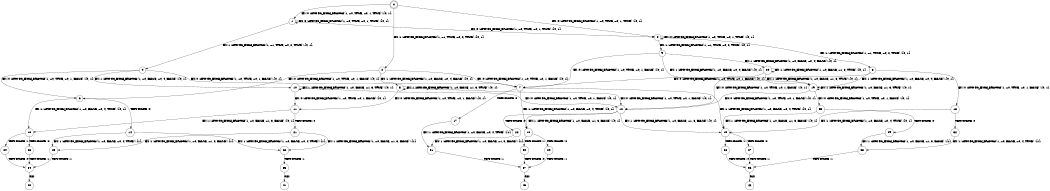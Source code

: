 digraph BCG {
size = "7, 10.5";
center = TRUE;
node [shape = circle];
0 [peripheries = 2];
0 -> 1 [label = "EX !0 !ATOMIC_EXCH_BRANCH (1, +0, TRUE, +0, 1, TRUE) !{0, 1}"];
0 -> 2 [label = "EX !1 !ATOMIC_EXCH_BRANCH (1, +1, TRUE, +0, 2, TRUE) !{0, 1}"];
0 -> 3 [label = "EX !0 !ATOMIC_EXCH_BRANCH (1, +0, TRUE, +0, 1, TRUE) !{0, 1}"];
1 -> 1 [label = "EX !0 !ATOMIC_EXCH_BRANCH (1, +0, TRUE, +0, 1, TRUE) !{0, 1}"];
1 -> 4 [label = "EX !1 !ATOMIC_EXCH_BRANCH (1, +1, TRUE, +0, 2, TRUE) !{0, 1}"];
1 -> 3 [label = "EX !0 !ATOMIC_EXCH_BRANCH (1, +0, TRUE, +0, 1, TRUE) !{0, 1}"];
2 -> 5 [label = "EX !1 !ATOMIC_EXCH_BRANCH (1, +0, FALSE, +0, 4, FALSE) !{0, 1}"];
2 -> 6 [label = "EX !0 !ATOMIC_EXCH_BRANCH (1, +0, TRUE, +0, 1, FALSE) !{0, 1}"];
2 -> 7 [label = "EX !0 !ATOMIC_EXCH_BRANCH (1, +0, TRUE, +0, 1, FALSE) !{0, 1}"];
3 -> 8 [label = "EX !1 !ATOMIC_EXCH_BRANCH (1, +1, TRUE, +0, 2, TRUE) !{0, 1}"];
3 -> 3 [label = "EX !0 !ATOMIC_EXCH_BRANCH (1, +0, TRUE, +0, 1, TRUE) !{0, 1}"];
3 -> 9 [label = "EX !1 !ATOMIC_EXCH_BRANCH (1, +1, TRUE, +0, 2, TRUE) !{0, 1}"];
4 -> 6 [label = "EX !0 !ATOMIC_EXCH_BRANCH (1, +0, TRUE, +0, 1, FALSE) !{0, 1}"];
4 -> 10 [label = "EX !1 !ATOMIC_EXCH_BRANCH (1, +0, FALSE, +0, 4, FALSE) !{0, 1}"];
4 -> 7 [label = "EX !0 !ATOMIC_EXCH_BRANCH (1, +0, TRUE, +0, 1, FALSE) !{0, 1}"];
5 -> 5 [label = "EX !1 !ATOMIC_EXCH_BRANCH (1, +0, FALSE, +1, 3, TRUE) !{0, 1}"];
5 -> 11 [label = "EX !0 !ATOMIC_EXCH_BRANCH (1, +0, TRUE, +0, 1, FALSE) !{0, 1}"];
5 -> 12 [label = "EX !0 !ATOMIC_EXCH_BRANCH (1, +0, TRUE, +0, 1, FALSE) !{0, 1}"];
6 -> 13 [label = "EX !1 !ATOMIC_EXCH_BRANCH (1, +0, FALSE, +0, 4, TRUE) !{0, 1}"];
6 -> 14 [label = "TERMINATE !0"];
7 -> 15 [label = "EX !1 !ATOMIC_EXCH_BRANCH (1, +0, FALSE, +0, 4, TRUE) !{0, 1}"];
7 -> 16 [label = "EX !1 !ATOMIC_EXCH_BRANCH (1, +0, FALSE, +0, 4, TRUE) !{0, 1}"];
7 -> 17 [label = "TERMINATE !0"];
8 -> 18 [label = "EX !0 !ATOMIC_EXCH_BRANCH (1, +0, TRUE, +0, 1, FALSE) !{0, 1}"];
8 -> 19 [label = "EX !1 !ATOMIC_EXCH_BRANCH (1, +0, FALSE, +0, 4, FALSE) !{0, 1}"];
8 -> 7 [label = "EX !0 !ATOMIC_EXCH_BRANCH (1, +0, TRUE, +0, 1, FALSE) !{0, 1}"];
9 -> 19 [label = "EX !1 !ATOMIC_EXCH_BRANCH (1, +0, FALSE, +0, 4, FALSE) !{0, 1}"];
9 -> 7 [label = "EX !0 !ATOMIC_EXCH_BRANCH (1, +0, TRUE, +0, 1, FALSE) !{0, 1}"];
9 -> 20 [label = "EX !1 !ATOMIC_EXCH_BRANCH (1, +0, FALSE, +0, 4, FALSE) !{0, 1}"];
10 -> 11 [label = "EX !0 !ATOMIC_EXCH_BRANCH (1, +0, TRUE, +0, 1, FALSE) !{0, 1}"];
10 -> 10 [label = "EX !1 !ATOMIC_EXCH_BRANCH (1, +0, FALSE, +1, 3, TRUE) !{0, 1}"];
10 -> 12 [label = "EX !0 !ATOMIC_EXCH_BRANCH (1, +0, TRUE, +0, 1, FALSE) !{0, 1}"];
11 -> 13 [label = "EX !1 !ATOMIC_EXCH_BRANCH (1, +0, FALSE, +1, 3, FALSE) !{0, 1}"];
11 -> 21 [label = "TERMINATE !0"];
12 -> 15 [label = "EX !1 !ATOMIC_EXCH_BRANCH (1, +0, FALSE, +1, 3, FALSE) !{0, 1}"];
12 -> 16 [label = "EX !1 !ATOMIC_EXCH_BRANCH (1, +0, FALSE, +1, 3, FALSE) !{0, 1}"];
12 -> 22 [label = "TERMINATE !0"];
13 -> 23 [label = "TERMINATE !0"];
13 -> 24 [label = "TERMINATE !1"];
14 -> 25 [label = "EX !1 !ATOMIC_EXCH_BRANCH (1, +0, FALSE, +0, 4, TRUE) !{1}"];
14 -> 26 [label = "EX !1 !ATOMIC_EXCH_BRANCH (1, +0, FALSE, +0, 4, TRUE) !{1}"];
15 -> 27 [label = "TERMINATE !0"];
15 -> 28 [label = "TERMINATE !1"];
16 -> 29 [label = "TERMINATE !0"];
16 -> 30 [label = "TERMINATE !1"];
17 -> 31 [label = "EX !1 !ATOMIC_EXCH_BRANCH (1, +0, FALSE, +0, 4, TRUE) !{1}"];
18 -> 15 [label = "EX !1 !ATOMIC_EXCH_BRANCH (1, +0, FALSE, +0, 4, TRUE) !{0, 1}"];
18 -> 32 [label = "TERMINATE !0"];
19 -> 33 [label = "EX !0 !ATOMIC_EXCH_BRANCH (1, +0, TRUE, +0, 1, FALSE) !{0, 1}"];
19 -> 19 [label = "EX !1 !ATOMIC_EXCH_BRANCH (1, +0, FALSE, +1, 3, TRUE) !{0, 1}"];
19 -> 12 [label = "EX !0 !ATOMIC_EXCH_BRANCH (1, +0, TRUE, +0, 1, FALSE) !{0, 1}"];
20 -> 19 [label = "EX !1 !ATOMIC_EXCH_BRANCH (1, +0, FALSE, +1, 3, TRUE) !{0, 1}"];
20 -> 12 [label = "EX !0 !ATOMIC_EXCH_BRANCH (1, +0, TRUE, +0, 1, FALSE) !{0, 1}"];
20 -> 20 [label = "EX !1 !ATOMIC_EXCH_BRANCH (1, +0, FALSE, +1, 3, TRUE) !{0, 1}"];
21 -> 25 [label = "EX !1 !ATOMIC_EXCH_BRANCH (1, +0, FALSE, +1, 3, FALSE) !{1}"];
21 -> 26 [label = "EX !1 !ATOMIC_EXCH_BRANCH (1, +0, FALSE, +1, 3, FALSE) !{1}"];
22 -> 31 [label = "EX !1 !ATOMIC_EXCH_BRANCH (1, +0, FALSE, +1, 3, FALSE) !{1}"];
23 -> 34 [label = "TERMINATE !1"];
24 -> 34 [label = "TERMINATE !0"];
25 -> 34 [label = "TERMINATE !1"];
26 -> 35 [label = "TERMINATE !1"];
27 -> 36 [label = "TERMINATE !1"];
28 -> 36 [label = "TERMINATE !0"];
29 -> 37 [label = "TERMINATE !1"];
30 -> 37 [label = "TERMINATE !0"];
31 -> 37 [label = "TERMINATE !1"];
32 -> 38 [label = "EX !1 !ATOMIC_EXCH_BRANCH (1, +0, FALSE, +0, 4, TRUE) !{1}"];
33 -> 15 [label = "EX !1 !ATOMIC_EXCH_BRANCH (1, +0, FALSE, +1, 3, FALSE) !{0, 1}"];
33 -> 39 [label = "TERMINATE !0"];
34 -> 40 [label = "exit"];
35 -> 41 [label = "exit"];
36 -> 42 [label = "exit"];
37 -> 43 [label = "exit"];
38 -> 36 [label = "TERMINATE !1"];
39 -> 38 [label = "EX !1 !ATOMIC_EXCH_BRANCH (1, +0, FALSE, +1, 3, FALSE) !{1}"];
}
